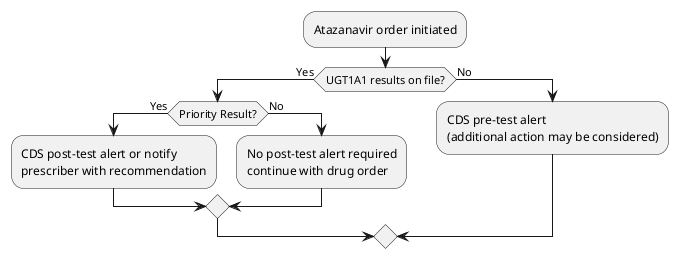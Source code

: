 @startuml
:Atazanavir order initiated;
if (UGT1A1 results on file?) then (Yes)
    if (Priority Result?) then (Yes)
        :CDS post-test alert or notify
        prescriber with recommendation;
    else (No)
        :No post-test alert required
        continue with drug order;
    endif
else (No)
    :CDS pre-test alert
    (additional action may be considered);
endif
@enduml
